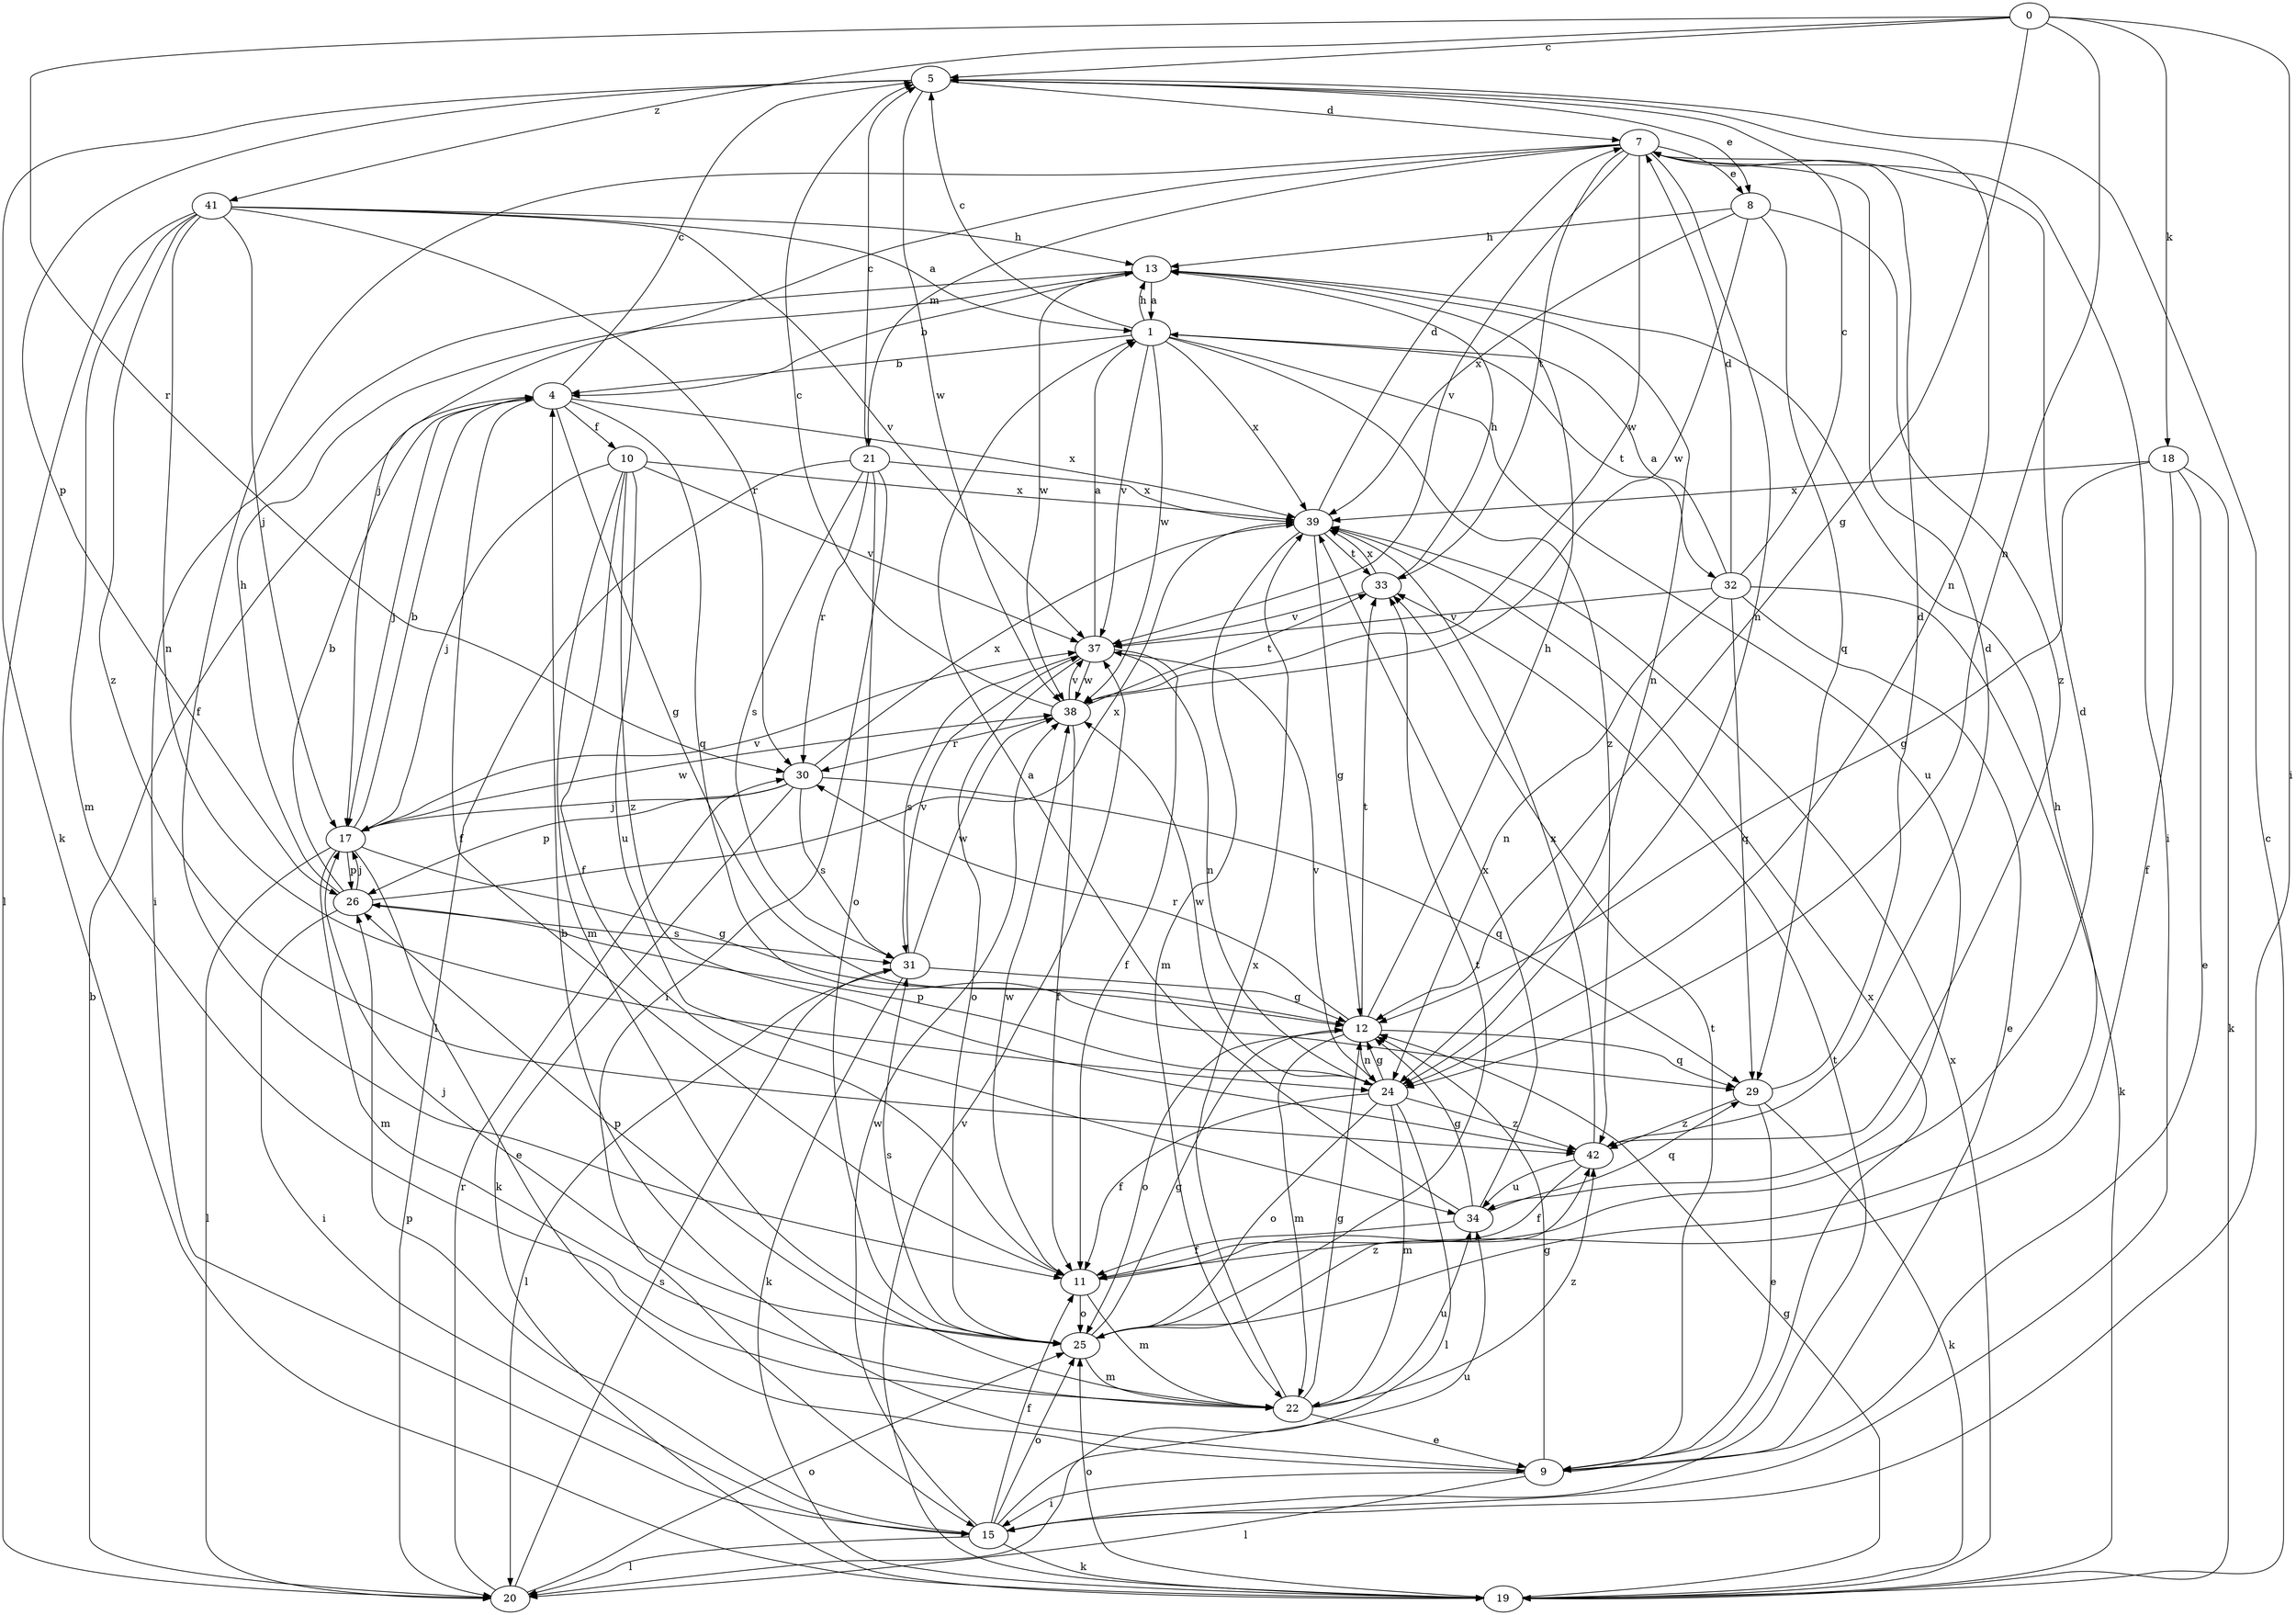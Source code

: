 strict digraph  {
0;
1;
4;
5;
7;
8;
9;
10;
11;
12;
13;
15;
17;
18;
19;
20;
21;
22;
24;
25;
26;
29;
30;
31;
32;
33;
34;
37;
38;
39;
41;
42;
0 -> 5  [label=c];
0 -> 12  [label=g];
0 -> 15  [label=i];
0 -> 18  [label=k];
0 -> 24  [label=n];
0 -> 30  [label=r];
0 -> 41  [label=z];
1 -> 4  [label=b];
1 -> 5  [label=c];
1 -> 13  [label=h];
1 -> 32  [label=t];
1 -> 34  [label=u];
1 -> 37  [label=v];
1 -> 38  [label=w];
1 -> 39  [label=x];
1 -> 42  [label=z];
4 -> 5  [label=c];
4 -> 10  [label=f];
4 -> 11  [label=f];
4 -> 12  [label=g];
4 -> 17  [label=j];
4 -> 29  [label=q];
4 -> 39  [label=x];
5 -> 7  [label=d];
5 -> 8  [label=e];
5 -> 19  [label=k];
5 -> 24  [label=n];
5 -> 26  [label=p];
5 -> 38  [label=w];
7 -> 8  [label=e];
7 -> 11  [label=f];
7 -> 15  [label=i];
7 -> 17  [label=j];
7 -> 21  [label=m];
7 -> 24  [label=n];
7 -> 33  [label=t];
7 -> 37  [label=v];
7 -> 38  [label=w];
8 -> 13  [label=h];
8 -> 29  [label=q];
8 -> 38  [label=w];
8 -> 39  [label=x];
8 -> 42  [label=z];
9 -> 4  [label=b];
9 -> 12  [label=g];
9 -> 15  [label=i];
9 -> 20  [label=l];
9 -> 33  [label=t];
9 -> 39  [label=x];
10 -> 11  [label=f];
10 -> 17  [label=j];
10 -> 22  [label=m];
10 -> 34  [label=u];
10 -> 37  [label=v];
10 -> 39  [label=x];
10 -> 42  [label=z];
11 -> 7  [label=d];
11 -> 22  [label=m];
11 -> 25  [label=o];
11 -> 38  [label=w];
12 -> 13  [label=h];
12 -> 22  [label=m];
12 -> 24  [label=n];
12 -> 25  [label=o];
12 -> 29  [label=q];
12 -> 30  [label=r];
12 -> 33  [label=t];
13 -> 1  [label=a];
13 -> 4  [label=b];
13 -> 15  [label=i];
13 -> 24  [label=n];
13 -> 38  [label=w];
15 -> 11  [label=f];
15 -> 19  [label=k];
15 -> 20  [label=l];
15 -> 25  [label=o];
15 -> 26  [label=p];
15 -> 33  [label=t];
15 -> 34  [label=u];
15 -> 38  [label=w];
17 -> 4  [label=b];
17 -> 9  [label=e];
17 -> 12  [label=g];
17 -> 20  [label=l];
17 -> 22  [label=m];
17 -> 26  [label=p];
17 -> 37  [label=v];
17 -> 38  [label=w];
18 -> 9  [label=e];
18 -> 11  [label=f];
18 -> 12  [label=g];
18 -> 19  [label=k];
18 -> 39  [label=x];
19 -> 5  [label=c];
19 -> 12  [label=g];
19 -> 25  [label=o];
19 -> 37  [label=v];
19 -> 39  [label=x];
20 -> 4  [label=b];
20 -> 25  [label=o];
20 -> 30  [label=r];
20 -> 31  [label=s];
21 -> 5  [label=c];
21 -> 15  [label=i];
21 -> 20  [label=l];
21 -> 25  [label=o];
21 -> 30  [label=r];
21 -> 31  [label=s];
21 -> 39  [label=x];
22 -> 9  [label=e];
22 -> 12  [label=g];
22 -> 34  [label=u];
22 -> 39  [label=x];
22 -> 42  [label=z];
24 -> 11  [label=f];
24 -> 12  [label=g];
24 -> 20  [label=l];
24 -> 22  [label=m];
24 -> 25  [label=o];
24 -> 26  [label=p];
24 -> 37  [label=v];
24 -> 38  [label=w];
24 -> 42  [label=z];
25 -> 12  [label=g];
25 -> 13  [label=h];
25 -> 17  [label=j];
25 -> 22  [label=m];
25 -> 26  [label=p];
25 -> 31  [label=s];
25 -> 33  [label=t];
25 -> 42  [label=z];
26 -> 4  [label=b];
26 -> 13  [label=h];
26 -> 15  [label=i];
26 -> 17  [label=j];
26 -> 31  [label=s];
26 -> 39  [label=x];
29 -> 7  [label=d];
29 -> 9  [label=e];
29 -> 19  [label=k];
29 -> 42  [label=z];
30 -> 17  [label=j];
30 -> 19  [label=k];
30 -> 26  [label=p];
30 -> 29  [label=q];
30 -> 31  [label=s];
30 -> 39  [label=x];
31 -> 12  [label=g];
31 -> 19  [label=k];
31 -> 20  [label=l];
31 -> 37  [label=v];
31 -> 38  [label=w];
32 -> 1  [label=a];
32 -> 5  [label=c];
32 -> 7  [label=d];
32 -> 9  [label=e];
32 -> 19  [label=k];
32 -> 24  [label=n];
32 -> 29  [label=q];
32 -> 37  [label=v];
33 -> 13  [label=h];
33 -> 37  [label=v];
33 -> 39  [label=x];
34 -> 1  [label=a];
34 -> 11  [label=f];
34 -> 12  [label=g];
34 -> 29  [label=q];
34 -> 39  [label=x];
37 -> 1  [label=a];
37 -> 11  [label=f];
37 -> 24  [label=n];
37 -> 25  [label=o];
37 -> 31  [label=s];
37 -> 38  [label=w];
38 -> 5  [label=c];
38 -> 11  [label=f];
38 -> 30  [label=r];
38 -> 33  [label=t];
38 -> 37  [label=v];
39 -> 7  [label=d];
39 -> 12  [label=g];
39 -> 22  [label=m];
39 -> 33  [label=t];
41 -> 1  [label=a];
41 -> 13  [label=h];
41 -> 17  [label=j];
41 -> 20  [label=l];
41 -> 22  [label=m];
41 -> 24  [label=n];
41 -> 30  [label=r];
41 -> 37  [label=v];
41 -> 42  [label=z];
42 -> 7  [label=d];
42 -> 11  [label=f];
42 -> 34  [label=u];
42 -> 39  [label=x];
}
